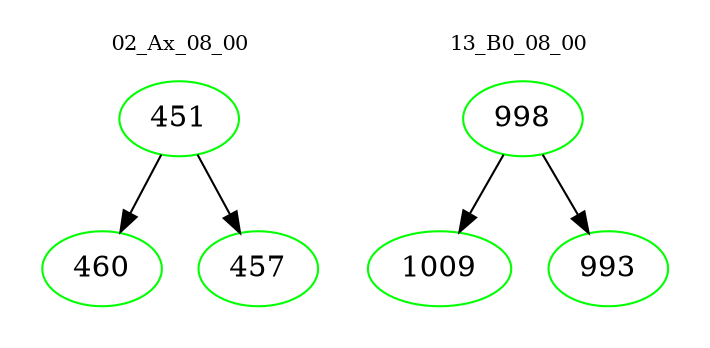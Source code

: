 digraph{
subgraph cluster_0 {
color = white
label = "02_Ax_08_00";
fontsize=10;
T0_451 [label="451", color="green"]
T0_451 -> T0_460 [color="black"]
T0_460 [label="460", color="green"]
T0_451 -> T0_457 [color="black"]
T0_457 [label="457", color="green"]
}
subgraph cluster_1 {
color = white
label = "13_B0_08_00";
fontsize=10;
T1_998 [label="998", color="green"]
T1_998 -> T1_1009 [color="black"]
T1_1009 [label="1009", color="green"]
T1_998 -> T1_993 [color="black"]
T1_993 [label="993", color="green"]
}
}
